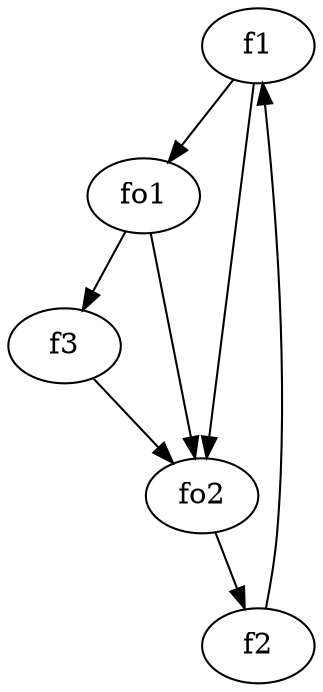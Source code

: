 strict digraph  {
f1;
f2;
f3;
fo1;
fo2;
f1 -> fo2  [weight=2];
f1 -> fo1  [weight=2];
f2 -> f1  [weight=2];
f3 -> fo2  [weight=2];
fo1 -> fo2  [weight=2];
fo1 -> f3  [weight=2];
fo2 -> f2  [weight=2];
}
